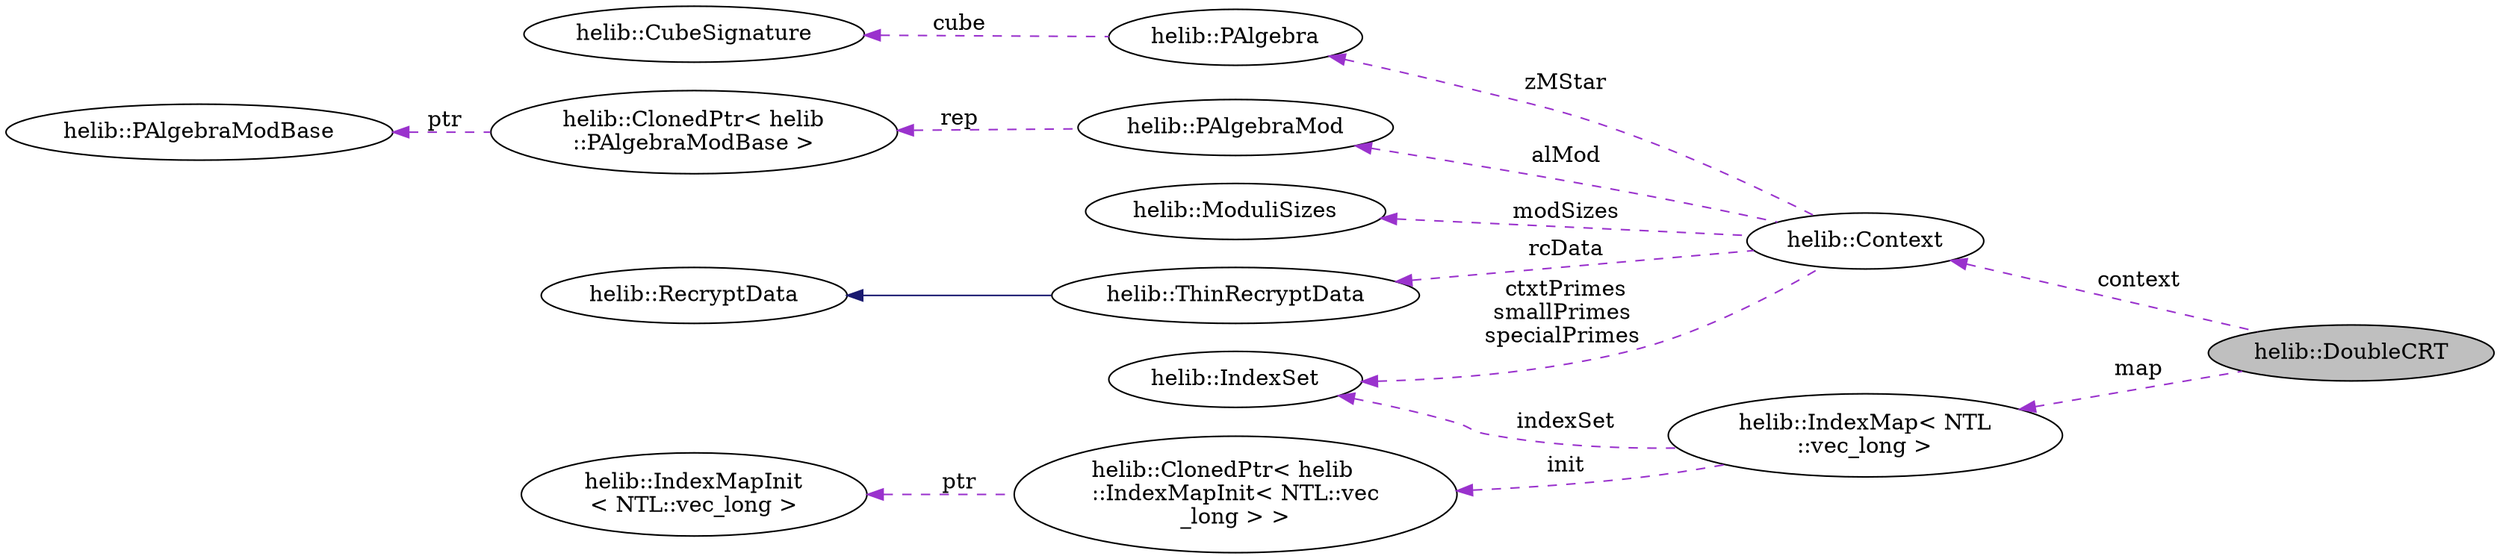 digraph "helib::DoubleCRT"
{
  rankdir="LR";
  N2 [label="helib::DoubleCRT",color="black", fillcolor="grey75", style="filled", fontcolor="black"];
  N3 -> N2 [dir="back",color="darkorchid3",style="dashed",label=" context" ];
  N3 [label="helib::Context",color="black", fillcolor="white", style="filled",tooltip="Maintaining the HE scheme parameters. "];
  N4 -> N3 [dir="back",color="darkorchid3",style="dashed",label=" modSizes" ];
  N4 [label="helib::ModuliSizes",color="black", fillcolor="white", style="filled",tooltip="A helper class to map required modulo-sizes to primeSets. "];
  N5 -> N3 [dir="back",color="darkorchid3",style="dashed",label=" rcData" ];
  N5 [label="helib::ThinRecryptData",color="black", fillcolor="white", style="filled",tooltip="Same as above, but for \"thin\" bootstrapping, where the slots are assumed to contain constants..."];
  N6 -> N5 [dir="back",color="midnightblue",style="solid"];
  N6 [label="helib::RecryptData",color="black", fillcolor="white", style="filled",tooltip="A structure to hold recryption-related data inside the Context. "];
  N7 -> N3 [dir="back",color="darkorchid3",style="dashed",label=" ctxtPrimes\nsmallPrimes\nspecialPrimes" ];
  N7 [label="helib::IndexSet",color="black", fillcolor="white", style="filled",tooltip="A dynamic set of non-negative integers. "];
  N8 -> N3 [dir="back",color="darkorchid3",style="dashed",label=" zMStar" ];
  N8 [label="helib::PAlgebra",color="black", fillcolor="white", style="filled",tooltip="The structure of (Z/mZ)* /(p) "];
  N9 -> N8 [dir="back",color="darkorchid3",style="dashed",label=" cube" ];
  N9 [label="helib::CubeSignature",color="black", fillcolor="white", style="filled",tooltip="Holds a vector of dimensions for a hypercube and some additional data. "];
  N10 -> N3 [dir="back",color="darkorchid3",style="dashed",label=" alMod" ];
  N10 [label="helib::PAlgebraMod",color="black", fillcolor="white", style="filled",tooltip="The structure of Z[X]/(Phi_m(X), p) "];
  N11 -> N10 [dir="back",color="darkorchid3",style="dashed",label=" rep" ];
  N11 [label="helib::ClonedPtr\< helib\l::PAlgebraModBase \>",color="black", fillcolor="white", style="filled"];
  N12 -> N11 [dir="back",color="darkorchid3",style="dashed",label=" ptr" ];
  N12 [label="helib::PAlgebraModBase",color="black", fillcolor="white", style="filled",tooltip="Virtual base class for PAlgebraMod. "];
  N13 -> N2 [dir="back",color="darkorchid3",style="dashed",label=" map" ];
  N13 [label="helib::IndexMap\< NTL\l::vec_long \>",color="black", fillcolor="white", style="filled"];
  N7 -> N13 [dir="back",color="darkorchid3",style="dashed",label=" indexSet" ];
  N14 -> N13 [dir="back",color="darkorchid3",style="dashed",label=" init" ];
  N14 [label="helib::ClonedPtr\< helib\l::IndexMapInit\< NTL::vec\l_long \> \>",color="black", fillcolor="white", style="filled"];
  N15 -> N14 [dir="back",color="darkorchid3",style="dashed",label=" ptr" ];
  N15 [label="helib::IndexMapInit\l\< NTL::vec_long \>",color="black", fillcolor="white", style="filled"];
}
digraph "helib::DoubleCRT"
{
  N0 [label="helib::DoubleCRT",color="black", fillcolor="grey75", style="filled", fontcolor="black"];
  N0 -> N1 [dir="back",color="midnightblue",style="solid"];
  N1 [label="helib::CtxtPart",color="black", fillcolor="white", style="filled",tooltip="One entry in a ciphertext std::vector. "];
}
